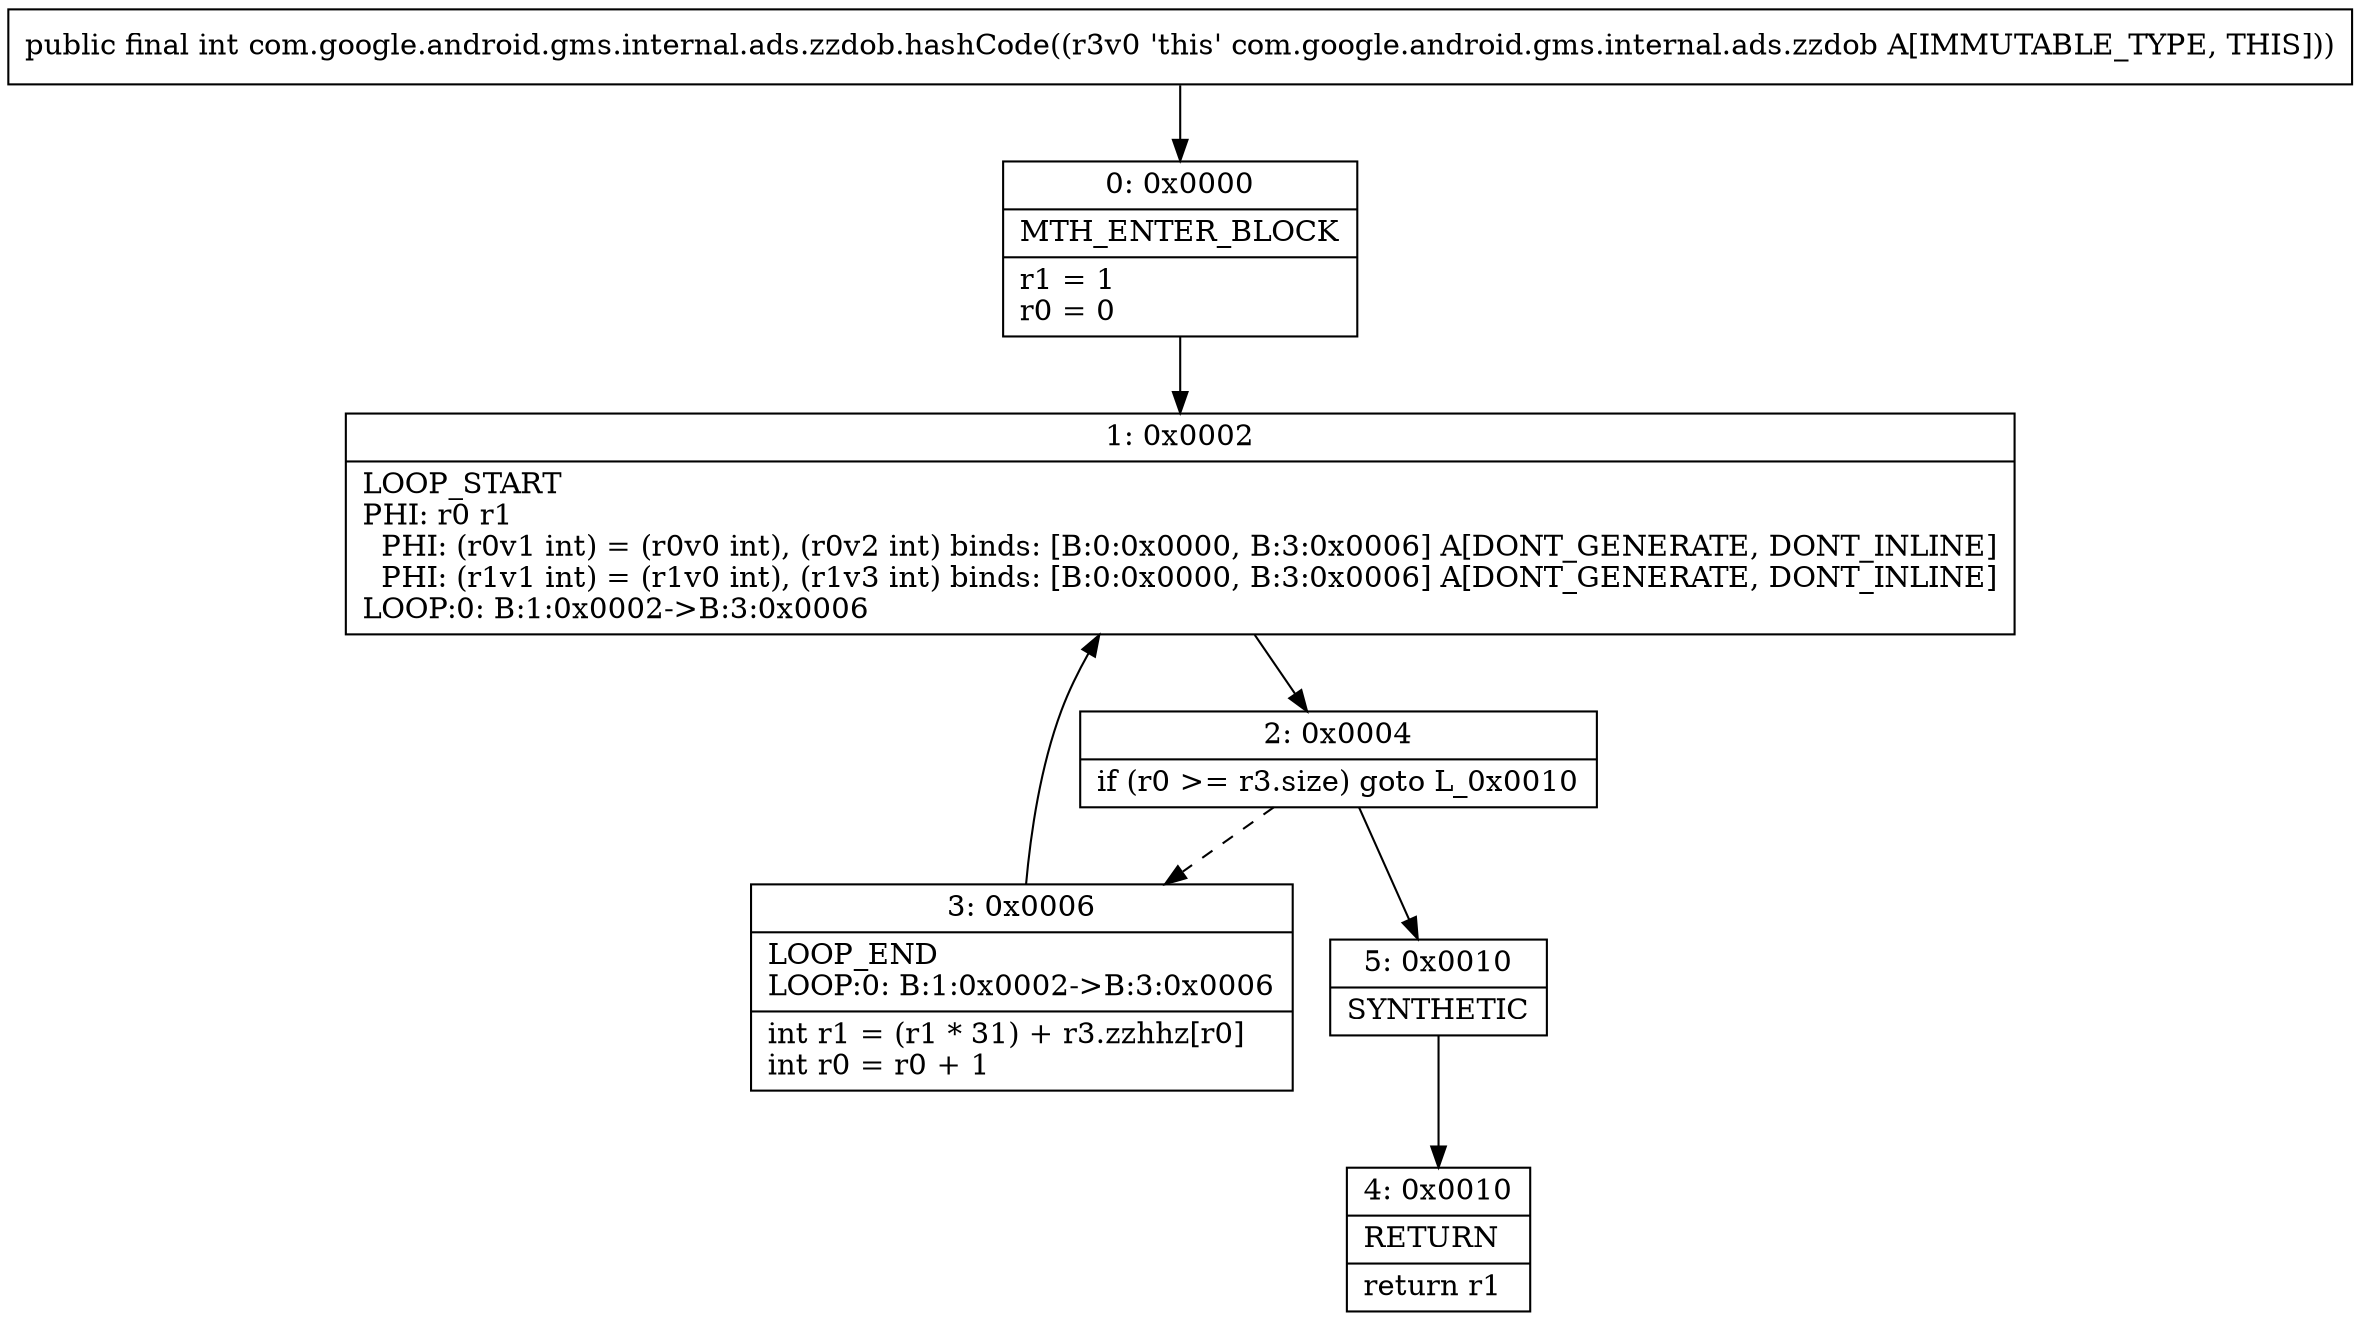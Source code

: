 digraph "CFG forcom.google.android.gms.internal.ads.zzdob.hashCode()I" {
Node_0 [shape=record,label="{0\:\ 0x0000|MTH_ENTER_BLOCK\l|r1 = 1\lr0 = 0\l}"];
Node_1 [shape=record,label="{1\:\ 0x0002|LOOP_START\lPHI: r0 r1 \l  PHI: (r0v1 int) = (r0v0 int), (r0v2 int) binds: [B:0:0x0000, B:3:0x0006] A[DONT_GENERATE, DONT_INLINE]\l  PHI: (r1v1 int) = (r1v0 int), (r1v3 int) binds: [B:0:0x0000, B:3:0x0006] A[DONT_GENERATE, DONT_INLINE]\lLOOP:0: B:1:0x0002\-\>B:3:0x0006\l}"];
Node_2 [shape=record,label="{2\:\ 0x0004|if (r0 \>= r3.size) goto L_0x0010\l}"];
Node_3 [shape=record,label="{3\:\ 0x0006|LOOP_END\lLOOP:0: B:1:0x0002\-\>B:3:0x0006\l|int r1 = (r1 * 31) + r3.zzhhz[r0]\lint r0 = r0 + 1\l}"];
Node_4 [shape=record,label="{4\:\ 0x0010|RETURN\l|return r1\l}"];
Node_5 [shape=record,label="{5\:\ 0x0010|SYNTHETIC\l}"];
MethodNode[shape=record,label="{public final int com.google.android.gms.internal.ads.zzdob.hashCode((r3v0 'this' com.google.android.gms.internal.ads.zzdob A[IMMUTABLE_TYPE, THIS])) }"];
MethodNode -> Node_0;
Node_0 -> Node_1;
Node_1 -> Node_2;
Node_2 -> Node_3[style=dashed];
Node_2 -> Node_5;
Node_3 -> Node_1;
Node_5 -> Node_4;
}

